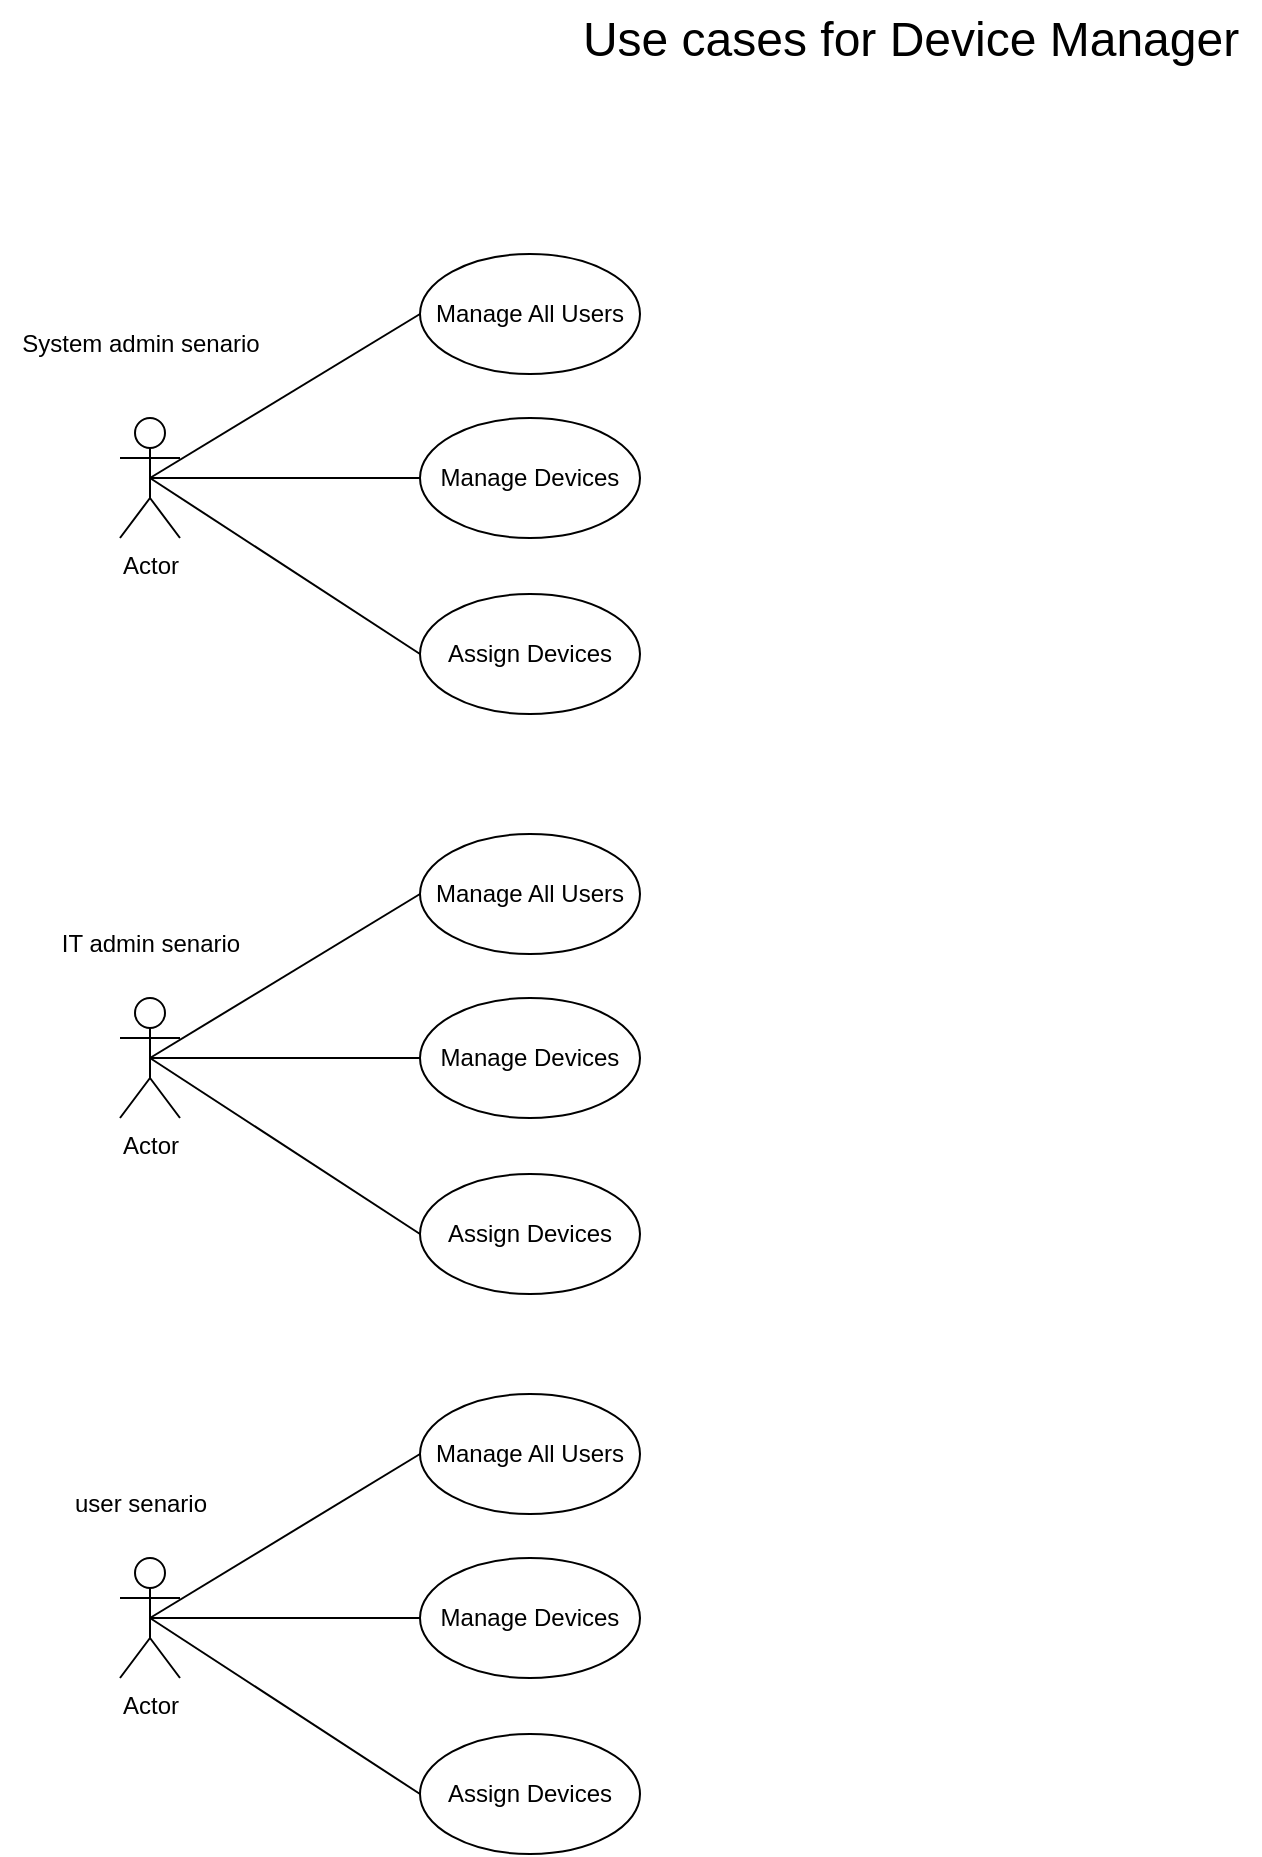 <mxfile version="21.3.5" type="github">
  <diagram name="Page-1" id="V8e6lL1omSQ8p3PDgwFw">
    <mxGraphModel dx="1128" dy="817" grid="1" gridSize="10" guides="1" tooltips="1" connect="1" arrows="1" fold="1" page="1" pageScale="1" pageWidth="3300" pageHeight="4681" math="0" shadow="0">
      <root>
        <mxCell id="0" />
        <mxCell id="1" parent="0" />
        <mxCell id="11AYSxU1eU5rd6qPEEQT-1" value="Actor" style="shape=umlActor;verticalLabelPosition=bottom;verticalAlign=top;html=1;outlineConnect=0;" vertex="1" parent="1">
          <mxGeometry x="250" y="252" width="30" height="60" as="geometry" />
        </mxCell>
        <mxCell id="11AYSxU1eU5rd6qPEEQT-2" value="Actor" style="shape=umlActor;verticalLabelPosition=bottom;verticalAlign=top;html=1;outlineConnect=0;" vertex="1" parent="1">
          <mxGeometry x="250" y="542" width="30" height="60" as="geometry" />
        </mxCell>
        <mxCell id="11AYSxU1eU5rd6qPEEQT-3" value="Actor" style="shape=umlActor;verticalLabelPosition=bottom;verticalAlign=top;html=1;outlineConnect=0;" vertex="1" parent="1">
          <mxGeometry x="250" y="822" width="30" height="60" as="geometry" />
        </mxCell>
        <mxCell id="11AYSxU1eU5rd6qPEEQT-5" value="&lt;div&gt;System admin senario&lt;/div&gt;" style="text;html=1;align=center;verticalAlign=middle;resizable=0;points=[];autosize=1;strokeColor=none;fillColor=none;" vertex="1" parent="1">
          <mxGeometry x="190" y="200" width="140" height="30" as="geometry" />
        </mxCell>
        <mxCell id="11AYSxU1eU5rd6qPEEQT-6" value="&lt;div&gt;IT admin senario&lt;/div&gt;" style="text;html=1;align=center;verticalAlign=middle;resizable=0;points=[];autosize=1;strokeColor=none;fillColor=none;" vertex="1" parent="1">
          <mxGeometry x="210" y="500" width="110" height="30" as="geometry" />
        </mxCell>
        <mxCell id="11AYSxU1eU5rd6qPEEQT-7" value="&lt;div&gt;user senario&lt;/div&gt;" style="text;html=1;align=center;verticalAlign=middle;resizable=0;points=[];autosize=1;strokeColor=none;fillColor=none;" vertex="1" parent="1">
          <mxGeometry x="215" y="780" width="90" height="30" as="geometry" />
        </mxCell>
        <mxCell id="11AYSxU1eU5rd6qPEEQT-8" value="&lt;div&gt;&lt;font style=&quot;font-size: 24px;&quot;&gt;Use cases for Device Manager&lt;/font&gt;&lt;/div&gt;" style="text;html=1;align=center;verticalAlign=middle;resizable=0;points=[];autosize=1;strokeColor=none;fillColor=none;" vertex="1" parent="1">
          <mxGeometry x="470" y="43" width="350" height="40" as="geometry" />
        </mxCell>
        <mxCell id="11AYSxU1eU5rd6qPEEQT-10" value="Manage All Users" style="ellipse;whiteSpace=wrap;html=1;" vertex="1" parent="1">
          <mxGeometry x="400" y="170" width="110" height="60" as="geometry" />
        </mxCell>
        <mxCell id="11AYSxU1eU5rd6qPEEQT-12" value="Manage Devices" style="ellipse;whiteSpace=wrap;html=1;" vertex="1" parent="1">
          <mxGeometry x="400" y="252" width="110" height="60" as="geometry" />
        </mxCell>
        <mxCell id="11AYSxU1eU5rd6qPEEQT-13" value="Assign Devices" style="ellipse;whiteSpace=wrap;html=1;" vertex="1" parent="1">
          <mxGeometry x="400" y="340" width="110" height="60" as="geometry" />
        </mxCell>
        <mxCell id="11AYSxU1eU5rd6qPEEQT-15" value="" style="endArrow=none;html=1;rounded=0;exitX=0;exitY=0.5;exitDx=0;exitDy=0;entryX=0.5;entryY=0.5;entryDx=0;entryDy=0;entryPerimeter=0;" edge="1" parent="1" source="11AYSxU1eU5rd6qPEEQT-10" target="11AYSxU1eU5rd6qPEEQT-1">
          <mxGeometry width="50" height="50" relative="1" as="geometry">
            <mxPoint x="590" y="470" as="sourcePoint" />
            <mxPoint x="640" y="420" as="targetPoint" />
          </mxGeometry>
        </mxCell>
        <mxCell id="11AYSxU1eU5rd6qPEEQT-16" value="" style="endArrow=none;html=1;rounded=0;exitX=0;exitY=0.5;exitDx=0;exitDy=0;entryX=0.5;entryY=0.5;entryDx=0;entryDy=0;entryPerimeter=0;" edge="1" parent="1" source="11AYSxU1eU5rd6qPEEQT-12" target="11AYSxU1eU5rd6qPEEQT-1">
          <mxGeometry width="50" height="50" relative="1" as="geometry">
            <mxPoint x="590" y="470" as="sourcePoint" />
            <mxPoint x="640" y="420" as="targetPoint" />
          </mxGeometry>
        </mxCell>
        <mxCell id="11AYSxU1eU5rd6qPEEQT-17" value="" style="endArrow=none;html=1;rounded=0;exitX=0;exitY=0.5;exitDx=0;exitDy=0;entryX=0.5;entryY=0.5;entryDx=0;entryDy=0;entryPerimeter=0;" edge="1" parent="1" source="11AYSxU1eU5rd6qPEEQT-13" target="11AYSxU1eU5rd6qPEEQT-1">
          <mxGeometry width="50" height="50" relative="1" as="geometry">
            <mxPoint x="590" y="470" as="sourcePoint" />
            <mxPoint x="640" y="420" as="targetPoint" />
          </mxGeometry>
        </mxCell>
        <mxCell id="11AYSxU1eU5rd6qPEEQT-24" value="Manage All Users" style="ellipse;whiteSpace=wrap;html=1;" vertex="1" parent="1">
          <mxGeometry x="400" y="460" width="110" height="60" as="geometry" />
        </mxCell>
        <mxCell id="11AYSxU1eU5rd6qPEEQT-25" value="Manage Devices" style="ellipse;whiteSpace=wrap;html=1;" vertex="1" parent="1">
          <mxGeometry x="400" y="542" width="110" height="60" as="geometry" />
        </mxCell>
        <mxCell id="11AYSxU1eU5rd6qPEEQT-26" value="Assign Devices" style="ellipse;whiteSpace=wrap;html=1;" vertex="1" parent="1">
          <mxGeometry x="400" y="630" width="110" height="60" as="geometry" />
        </mxCell>
        <mxCell id="11AYSxU1eU5rd6qPEEQT-27" value="" style="endArrow=none;html=1;rounded=0;exitX=0;exitY=0.5;exitDx=0;exitDy=0;entryX=0.5;entryY=0.5;entryDx=0;entryDy=0;entryPerimeter=0;" edge="1" parent="1" source="11AYSxU1eU5rd6qPEEQT-24">
          <mxGeometry width="50" height="50" relative="1" as="geometry">
            <mxPoint x="590" y="760" as="sourcePoint" />
            <mxPoint x="265" y="572" as="targetPoint" />
          </mxGeometry>
        </mxCell>
        <mxCell id="11AYSxU1eU5rd6qPEEQT-28" value="" style="endArrow=none;html=1;rounded=0;exitX=0;exitY=0.5;exitDx=0;exitDy=0;entryX=0.5;entryY=0.5;entryDx=0;entryDy=0;entryPerimeter=0;" edge="1" parent="1" source="11AYSxU1eU5rd6qPEEQT-25">
          <mxGeometry width="50" height="50" relative="1" as="geometry">
            <mxPoint x="590" y="760" as="sourcePoint" />
            <mxPoint x="265" y="572" as="targetPoint" />
          </mxGeometry>
        </mxCell>
        <mxCell id="11AYSxU1eU5rd6qPEEQT-29" value="" style="endArrow=none;html=1;rounded=0;exitX=0;exitY=0.5;exitDx=0;exitDy=0;entryX=0.5;entryY=0.5;entryDx=0;entryDy=0;entryPerimeter=0;" edge="1" parent="1" source="11AYSxU1eU5rd6qPEEQT-26">
          <mxGeometry width="50" height="50" relative="1" as="geometry">
            <mxPoint x="590" y="760" as="sourcePoint" />
            <mxPoint x="265" y="572" as="targetPoint" />
          </mxGeometry>
        </mxCell>
        <mxCell id="11AYSxU1eU5rd6qPEEQT-30" value="Manage All Users" style="ellipse;whiteSpace=wrap;html=1;" vertex="1" parent="1">
          <mxGeometry x="400" y="740" width="110" height="60" as="geometry" />
        </mxCell>
        <mxCell id="11AYSxU1eU5rd6qPEEQT-31" value="Manage Devices" style="ellipse;whiteSpace=wrap;html=1;" vertex="1" parent="1">
          <mxGeometry x="400" y="822" width="110" height="60" as="geometry" />
        </mxCell>
        <mxCell id="11AYSxU1eU5rd6qPEEQT-32" value="Assign Devices" style="ellipse;whiteSpace=wrap;html=1;" vertex="1" parent="1">
          <mxGeometry x="400" y="910" width="110" height="60" as="geometry" />
        </mxCell>
        <mxCell id="11AYSxU1eU5rd6qPEEQT-33" value="" style="endArrow=none;html=1;rounded=0;exitX=0;exitY=0.5;exitDx=0;exitDy=0;entryX=0.5;entryY=0.5;entryDx=0;entryDy=0;entryPerimeter=0;" edge="1" parent="1" source="11AYSxU1eU5rd6qPEEQT-30">
          <mxGeometry width="50" height="50" relative="1" as="geometry">
            <mxPoint x="590" y="1040" as="sourcePoint" />
            <mxPoint x="265" y="852" as="targetPoint" />
          </mxGeometry>
        </mxCell>
        <mxCell id="11AYSxU1eU5rd6qPEEQT-34" value="" style="endArrow=none;html=1;rounded=0;exitX=0;exitY=0.5;exitDx=0;exitDy=0;entryX=0.5;entryY=0.5;entryDx=0;entryDy=0;entryPerimeter=0;" edge="1" parent="1" source="11AYSxU1eU5rd6qPEEQT-31">
          <mxGeometry width="50" height="50" relative="1" as="geometry">
            <mxPoint x="590" y="1040" as="sourcePoint" />
            <mxPoint x="265" y="852" as="targetPoint" />
          </mxGeometry>
        </mxCell>
        <mxCell id="11AYSxU1eU5rd6qPEEQT-35" value="" style="endArrow=none;html=1;rounded=0;exitX=0;exitY=0.5;exitDx=0;exitDy=0;entryX=0.5;entryY=0.5;entryDx=0;entryDy=0;entryPerimeter=0;" edge="1" parent="1" source="11AYSxU1eU5rd6qPEEQT-32">
          <mxGeometry width="50" height="50" relative="1" as="geometry">
            <mxPoint x="590" y="1040" as="sourcePoint" />
            <mxPoint x="265" y="852" as="targetPoint" />
          </mxGeometry>
        </mxCell>
      </root>
    </mxGraphModel>
  </diagram>
</mxfile>

